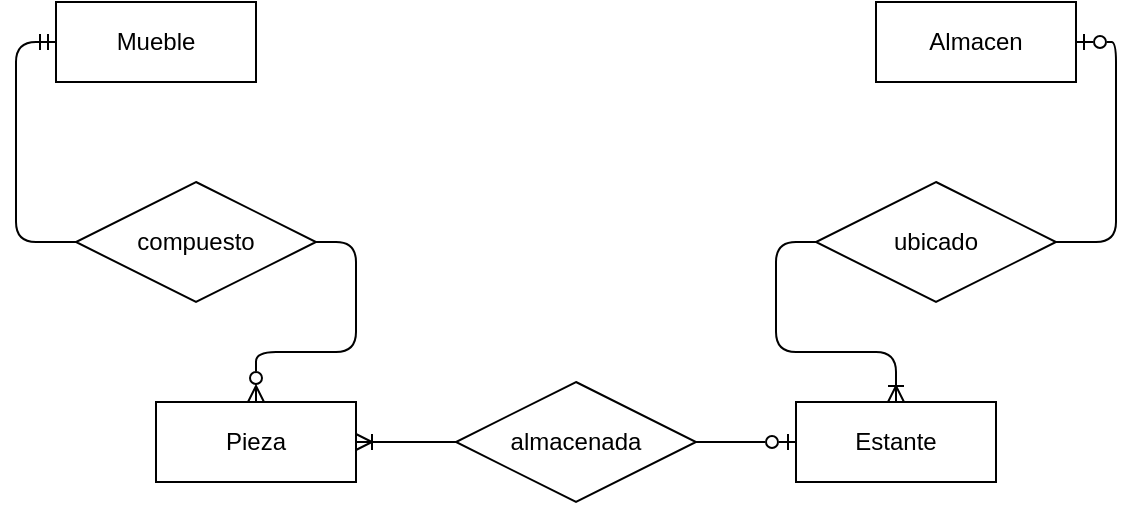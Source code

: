 <mxfile version="24.4.13" type="github">
  <diagram name="Page-1" id="64GrZF03az_O2nVdZtRv">
    <mxGraphModel dx="1434" dy="789" grid="1" gridSize="10" guides="1" tooltips="1" connect="1" arrows="1" fold="1" page="1" pageScale="1" pageWidth="850" pageHeight="1100" math="0" shadow="0">
      <root>
        <mxCell id="0" />
        <mxCell id="1" parent="0" />
        <mxCell id="jnoizhIGTQw5HBxiTV8I-7" style="edgeStyle=orthogonalEdgeStyle;rounded=1;orthogonalLoop=1;jettySize=auto;html=1;exitX=0;exitY=0.5;exitDx=0;exitDy=0;entryX=0;entryY=0.5;entryDx=0;entryDy=0;curved=0;endArrow=none;endFill=0;startArrow=ERmandOne;startFill=0;" edge="1" parent="1" source="jnoizhIGTQw5HBxiTV8I-1" target="jnoizhIGTQw5HBxiTV8I-5">
          <mxGeometry relative="1" as="geometry" />
        </mxCell>
        <mxCell id="jnoizhIGTQw5HBxiTV8I-1" value="Mueble" style="whiteSpace=wrap;html=1;align=center;" vertex="1" parent="1">
          <mxGeometry x="170" y="320" width="100" height="40" as="geometry" />
        </mxCell>
        <mxCell id="jnoizhIGTQw5HBxiTV8I-10" style="edgeStyle=orthogonalEdgeStyle;rounded=1;orthogonalLoop=1;jettySize=auto;html=1;exitX=1;exitY=0.5;exitDx=0;exitDy=0;entryX=0;entryY=0.5;entryDx=0;entryDy=0;endArrow=none;endFill=0;curved=0;startArrow=ERoneToMany;startFill=0;" edge="1" parent="1" source="jnoizhIGTQw5HBxiTV8I-2" target="jnoizhIGTQw5HBxiTV8I-9">
          <mxGeometry relative="1" as="geometry" />
        </mxCell>
        <mxCell id="jnoizhIGTQw5HBxiTV8I-2" value="Pieza" style="whiteSpace=wrap;html=1;align=center;" vertex="1" parent="1">
          <mxGeometry x="220" y="520" width="100" height="40" as="geometry" />
        </mxCell>
        <mxCell id="jnoizhIGTQw5HBxiTV8I-13" style="edgeStyle=orthogonalEdgeStyle;rounded=1;orthogonalLoop=1;jettySize=auto;html=1;exitX=1;exitY=0.5;exitDx=0;exitDy=0;entryX=1;entryY=0.5;entryDx=0;entryDy=0;curved=0;endArrow=none;endFill=0;startArrow=ERzeroToOne;startFill=0;" edge="1" parent="1" source="jnoizhIGTQw5HBxiTV8I-3" target="jnoizhIGTQw5HBxiTV8I-12">
          <mxGeometry relative="1" as="geometry" />
        </mxCell>
        <mxCell id="jnoizhIGTQw5HBxiTV8I-3" value="Almacen" style="whiteSpace=wrap;html=1;align=center;" vertex="1" parent="1">
          <mxGeometry x="580" y="320" width="100" height="40" as="geometry" />
        </mxCell>
        <mxCell id="jnoizhIGTQw5HBxiTV8I-4" value="Estante" style="whiteSpace=wrap;html=1;align=center;" vertex="1" parent="1">
          <mxGeometry x="540" y="520" width="100" height="40" as="geometry" />
        </mxCell>
        <mxCell id="jnoizhIGTQw5HBxiTV8I-8" style="edgeStyle=orthogonalEdgeStyle;rounded=1;orthogonalLoop=1;jettySize=auto;html=1;exitX=1;exitY=0.5;exitDx=0;exitDy=0;entryX=0.5;entryY=0;entryDx=0;entryDy=0;curved=0;endArrow=ERzeroToMany;endFill=0;" edge="1" parent="1" source="jnoizhIGTQw5HBxiTV8I-5" target="jnoizhIGTQw5HBxiTV8I-2">
          <mxGeometry relative="1" as="geometry" />
        </mxCell>
        <mxCell id="jnoizhIGTQw5HBxiTV8I-5" value="compuesto" style="shape=rhombus;perimeter=rhombusPerimeter;whiteSpace=wrap;html=1;align=center;" vertex="1" parent="1">
          <mxGeometry x="180" y="410" width="120" height="60" as="geometry" />
        </mxCell>
        <mxCell id="jnoizhIGTQw5HBxiTV8I-11" style="edgeStyle=orthogonalEdgeStyle;rounded=1;orthogonalLoop=1;jettySize=auto;html=1;exitX=1;exitY=0.5;exitDx=0;exitDy=0;entryX=0;entryY=0.5;entryDx=0;entryDy=0;endArrow=ERzeroToOne;endFill=0;curved=0;" edge="1" parent="1" source="jnoizhIGTQw5HBxiTV8I-9" target="jnoizhIGTQw5HBxiTV8I-4">
          <mxGeometry relative="1" as="geometry" />
        </mxCell>
        <mxCell id="jnoizhIGTQw5HBxiTV8I-9" value="almacenada" style="shape=rhombus;perimeter=rhombusPerimeter;whiteSpace=wrap;html=1;align=center;" vertex="1" parent="1">
          <mxGeometry x="370" y="510" width="120" height="60" as="geometry" />
        </mxCell>
        <mxCell id="jnoizhIGTQw5HBxiTV8I-14" style="edgeStyle=orthogonalEdgeStyle;rounded=1;orthogonalLoop=1;jettySize=auto;html=1;exitX=0;exitY=0.5;exitDx=0;exitDy=0;entryX=0.5;entryY=0;entryDx=0;entryDy=0;curved=0;endArrow=ERoneToMany;endFill=0;startArrow=none;startFill=0;" edge="1" parent="1" source="jnoizhIGTQw5HBxiTV8I-12" target="jnoizhIGTQw5HBxiTV8I-4">
          <mxGeometry relative="1" as="geometry" />
        </mxCell>
        <mxCell id="jnoizhIGTQw5HBxiTV8I-12" value="ubicado" style="shape=rhombus;perimeter=rhombusPerimeter;whiteSpace=wrap;html=1;align=center;" vertex="1" parent="1">
          <mxGeometry x="550" y="410" width="120" height="60" as="geometry" />
        </mxCell>
      </root>
    </mxGraphModel>
  </diagram>
</mxfile>
